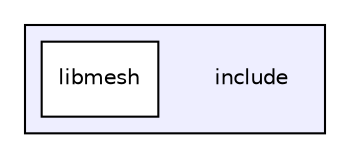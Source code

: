 digraph "include" {
  compound=true
  node [ fontsize="10", fontname="Helvetica"];
  edge [ labelfontsize="10", labelfontname="Helvetica"];
  subgraph clusterdir_8f2980731aba7ec7b9fcae5764f196e3 {
    graph [ bgcolor="#eeeeff", pencolor="black", label="" URL="dir_8f2980731aba7ec7b9fcae5764f196e3.html"];
    dir_8f2980731aba7ec7b9fcae5764f196e3 [shape=plaintext label="include"];
    dir_9d75099e0e665fefedc25276dd24ab57 [shape=box label="libmesh" color="black" fillcolor="white" style="filled" URL="dir_9d75099e0e665fefedc25276dd24ab57.html"];
  }
}
